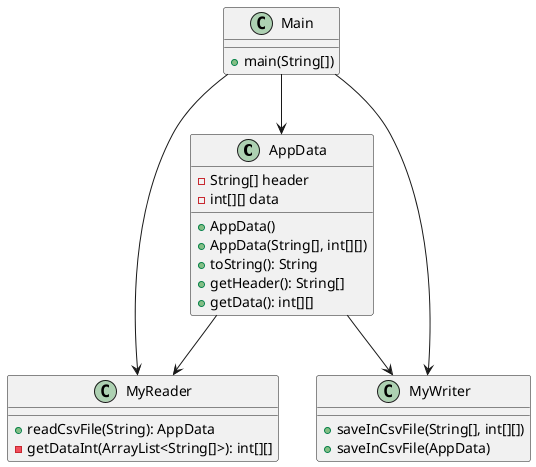 @startuml

class AppData {
    - String[] header
    - int[][] data
    + AppData()
    + AppData(String[], int[][])
    + toString(): String
    + getHeader(): String[]
    + getData(): int[][]
}

class MyReader {
    + readCsvFile(String): AppData
    - getDataInt(ArrayList<String[]>): int[][]
}

class MyWriter {
    + saveInCsvFile(String[], int[][])
    + saveInCsvFile(AppData)
}

class Main {
    + main(String[])
}

AppData --> MyReader
AppData --> MyWriter
Main --> MyReader
Main --> MyWriter
Main --> AppData

@enduml